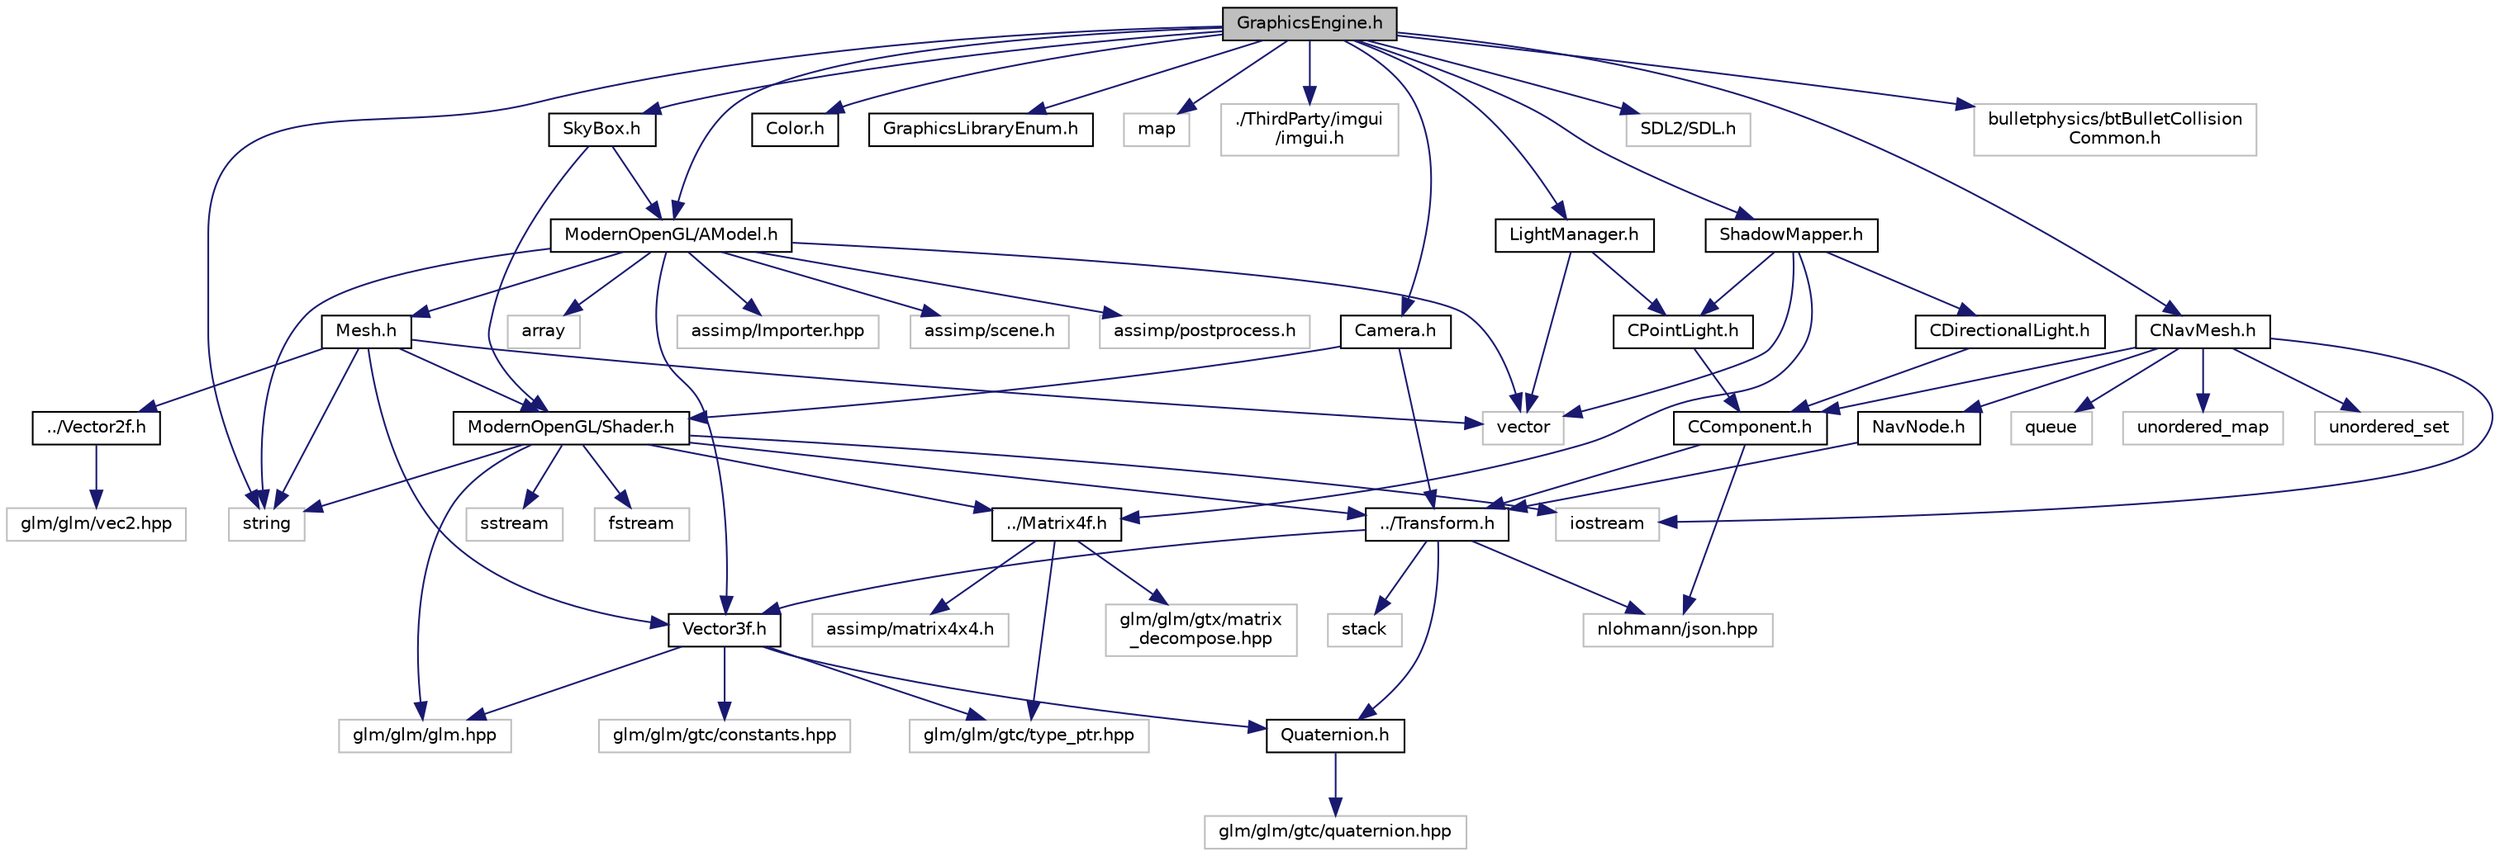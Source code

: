 digraph "GraphicsEngine.h"
{
 // LATEX_PDF_SIZE
  edge [fontname="Helvetica",fontsize="10",labelfontname="Helvetica",labelfontsize="10"];
  node [fontname="Helvetica",fontsize="10",shape=record];
  Node0 [label="GraphicsEngine.h",height=0.2,width=0.4,color="black", fillcolor="grey75", style="filled", fontcolor="black",tooltip="Graphics and Rendering."];
  Node0 -> Node1 [color="midnightblue",fontsize="10",style="solid",fontname="Helvetica"];
  Node1 [label="Camera.h",height=0.2,width=0.4,color="black", fillcolor="white", style="filled",URL="$_camera_8h.html",tooltip=" "];
  Node1 -> Node2 [color="midnightblue",fontsize="10",style="solid",fontname="Helvetica"];
  Node2 [label="ModernOpenGL/Shader.h",height=0.2,width=0.4,color="black", fillcolor="white", style="filled",URL="$_shader_8h.html",tooltip=" "];
  Node2 -> Node3 [color="midnightblue",fontsize="10",style="solid",fontname="Helvetica"];
  Node3 [label="glm/glm/glm.hpp",height=0.2,width=0.4,color="grey75", fillcolor="white", style="filled",tooltip=" "];
  Node2 -> Node4 [color="midnightblue",fontsize="10",style="solid",fontname="Helvetica"];
  Node4 [label="string",height=0.2,width=0.4,color="grey75", fillcolor="white", style="filled",tooltip=" "];
  Node2 -> Node5 [color="midnightblue",fontsize="10",style="solid",fontname="Helvetica"];
  Node5 [label="fstream",height=0.2,width=0.4,color="grey75", fillcolor="white", style="filled",tooltip=" "];
  Node2 -> Node6 [color="midnightblue",fontsize="10",style="solid",fontname="Helvetica"];
  Node6 [label="sstream",height=0.2,width=0.4,color="grey75", fillcolor="white", style="filled",tooltip=" "];
  Node2 -> Node7 [color="midnightblue",fontsize="10",style="solid",fontname="Helvetica"];
  Node7 [label="iostream",height=0.2,width=0.4,color="grey75", fillcolor="white", style="filled",tooltip=" "];
  Node2 -> Node8 [color="midnightblue",fontsize="10",style="solid",fontname="Helvetica"];
  Node8 [label="../Transform.h",height=0.2,width=0.4,color="black", fillcolor="white", style="filled",URL="$_transform_8h.html",tooltip=" "];
  Node8 -> Node9 [color="midnightblue",fontsize="10",style="solid",fontname="Helvetica"];
  Node9 [label="stack",height=0.2,width=0.4,color="grey75", fillcolor="white", style="filled",tooltip=" "];
  Node8 -> Node10 [color="midnightblue",fontsize="10",style="solid",fontname="Helvetica"];
  Node10 [label="nlohmann/json.hpp",height=0.2,width=0.4,color="grey75", fillcolor="white", style="filled",tooltip=" "];
  Node8 -> Node11 [color="midnightblue",fontsize="10",style="solid",fontname="Helvetica"];
  Node11 [label="Vector3f.h",height=0.2,width=0.4,color="black", fillcolor="white", style="filled",URL="$_vector3f_8h.html",tooltip=" "];
  Node11 -> Node3 [color="midnightblue",fontsize="10",style="solid",fontname="Helvetica"];
  Node11 -> Node12 [color="midnightblue",fontsize="10",style="solid",fontname="Helvetica"];
  Node12 [label="glm/glm/gtc/constants.hpp",height=0.2,width=0.4,color="grey75", fillcolor="white", style="filled",tooltip=" "];
  Node11 -> Node13 [color="midnightblue",fontsize="10",style="solid",fontname="Helvetica"];
  Node13 [label="glm/glm/gtc/type_ptr.hpp",height=0.2,width=0.4,color="grey75", fillcolor="white", style="filled",tooltip=" "];
  Node11 -> Node14 [color="midnightblue",fontsize="10",style="solid",fontname="Helvetica"];
  Node14 [label="Quaternion.h",height=0.2,width=0.4,color="black", fillcolor="white", style="filled",URL="$_quaternion_8h.html",tooltip=" "];
  Node14 -> Node15 [color="midnightblue",fontsize="10",style="solid",fontname="Helvetica"];
  Node15 [label="glm/glm/gtc/quaternion.hpp",height=0.2,width=0.4,color="grey75", fillcolor="white", style="filled",tooltip=" "];
  Node8 -> Node14 [color="midnightblue",fontsize="10",style="solid",fontname="Helvetica"];
  Node2 -> Node16 [color="midnightblue",fontsize="10",style="solid",fontname="Helvetica"];
  Node16 [label="../Matrix4f.h",height=0.2,width=0.4,color="black", fillcolor="white", style="filled",URL="$_matrix4f_8h.html",tooltip=" "];
  Node16 -> Node13 [color="midnightblue",fontsize="10",style="solid",fontname="Helvetica"];
  Node16 -> Node17 [color="midnightblue",fontsize="10",style="solid",fontname="Helvetica"];
  Node17 [label="glm/glm/gtx/matrix\l_decompose.hpp",height=0.2,width=0.4,color="grey75", fillcolor="white", style="filled",tooltip=" "];
  Node16 -> Node18 [color="midnightblue",fontsize="10",style="solid",fontname="Helvetica"];
  Node18 [label="assimp/matrix4x4.h",height=0.2,width=0.4,color="grey75", fillcolor="white", style="filled",tooltip=" "];
  Node1 -> Node8 [color="midnightblue",fontsize="10",style="solid",fontname="Helvetica"];
  Node0 -> Node19 [color="midnightblue",fontsize="10",style="solid",fontname="Helvetica"];
  Node19 [label="ModernOpenGL/AModel.h",height=0.2,width=0.4,color="black", fillcolor="white", style="filled",URL="$_a_model_8h.html",tooltip="Model of object."];
  Node19 -> Node4 [color="midnightblue",fontsize="10",style="solid",fontname="Helvetica"];
  Node19 -> Node20 [color="midnightblue",fontsize="10",style="solid",fontname="Helvetica"];
  Node20 [label="vector",height=0.2,width=0.4,color="grey75", fillcolor="white", style="filled",tooltip=" "];
  Node19 -> Node21 [color="midnightblue",fontsize="10",style="solid",fontname="Helvetica"];
  Node21 [label="array",height=0.2,width=0.4,color="grey75", fillcolor="white", style="filled",tooltip=" "];
  Node19 -> Node11 [color="midnightblue",fontsize="10",style="solid",fontname="Helvetica"];
  Node19 -> Node22 [color="midnightblue",fontsize="10",style="solid",fontname="Helvetica"];
  Node22 [label="Mesh.h",height=0.2,width=0.4,color="black", fillcolor="white", style="filled",URL="$_mesh_8h.html",tooltip=" "];
  Node22 -> Node2 [color="midnightblue",fontsize="10",style="solid",fontname="Helvetica"];
  Node22 -> Node4 [color="midnightblue",fontsize="10",style="solid",fontname="Helvetica"];
  Node22 -> Node20 [color="midnightblue",fontsize="10",style="solid",fontname="Helvetica"];
  Node22 -> Node11 [color="midnightblue",fontsize="10",style="solid",fontname="Helvetica"];
  Node22 -> Node23 [color="midnightblue",fontsize="10",style="solid",fontname="Helvetica"];
  Node23 [label="../Vector2f.h",height=0.2,width=0.4,color="black", fillcolor="white", style="filled",URL="$_vector2f_8h.html",tooltip=" "];
  Node23 -> Node24 [color="midnightblue",fontsize="10",style="solid",fontname="Helvetica"];
  Node24 [label="glm/glm/vec2.hpp",height=0.2,width=0.4,color="grey75", fillcolor="white", style="filled",tooltip=" "];
  Node19 -> Node25 [color="midnightblue",fontsize="10",style="solid",fontname="Helvetica"];
  Node25 [label="assimp/Importer.hpp",height=0.2,width=0.4,color="grey75", fillcolor="white", style="filled",tooltip=" "];
  Node19 -> Node26 [color="midnightblue",fontsize="10",style="solid",fontname="Helvetica"];
  Node26 [label="assimp/scene.h",height=0.2,width=0.4,color="grey75", fillcolor="white", style="filled",tooltip=" "];
  Node19 -> Node27 [color="midnightblue",fontsize="10",style="solid",fontname="Helvetica"];
  Node27 [label="assimp/postprocess.h",height=0.2,width=0.4,color="grey75", fillcolor="white", style="filled",tooltip=" "];
  Node0 -> Node28 [color="midnightblue",fontsize="10",style="solid",fontname="Helvetica"];
  Node28 [label="Color.h",height=0.2,width=0.4,color="black", fillcolor="white", style="filled",URL="$_color_8h.html",tooltip="colours as vector 3's. normalized from 0.0f to 1.0f"];
  Node0 -> Node29 [color="midnightblue",fontsize="10",style="solid",fontname="Helvetica"];
  Node29 [label="GraphicsLibraryEnum.h",height=0.2,width=0.4,color="black", fillcolor="white", style="filled",URL="$_graphics_library_enum_8h.html",tooltip=" "];
  Node0 -> Node4 [color="midnightblue",fontsize="10",style="solid",fontname="Helvetica"];
  Node0 -> Node30 [color="midnightblue",fontsize="10",style="solid",fontname="Helvetica"];
  Node30 [label="map",height=0.2,width=0.4,color="grey75", fillcolor="white", style="filled",tooltip=" "];
  Node0 -> Node31 [color="midnightblue",fontsize="10",style="solid",fontname="Helvetica"];
  Node31 [label="./ThirdParty/imgui\l/imgui.h",height=0.2,width=0.4,color="grey75", fillcolor="white", style="filled",tooltip=" "];
  Node0 -> Node32 [color="midnightblue",fontsize="10",style="solid",fontname="Helvetica"];
  Node32 [label="SkyBox.h",height=0.2,width=0.4,color="black", fillcolor="white", style="filled",URL="$_sky_box_8h.html",tooltip=" "];
  Node32 -> Node19 [color="midnightblue",fontsize="10",style="solid",fontname="Helvetica"];
  Node32 -> Node2 [color="midnightblue",fontsize="10",style="solid",fontname="Helvetica"];
  Node0 -> Node33 [color="midnightblue",fontsize="10",style="solid",fontname="Helvetica"];
  Node33 [label="LightManager.h",height=0.2,width=0.4,color="black", fillcolor="white", style="filled",URL="$_light_manager_8h.html",tooltip=" "];
  Node33 -> Node34 [color="midnightblue",fontsize="10",style="solid",fontname="Helvetica"];
  Node34 [label="CPointLight.h",height=0.2,width=0.4,color="black", fillcolor="white", style="filled",URL="$_c_point_light_8h.html",tooltip="Point Light Component."];
  Node34 -> Node35 [color="midnightblue",fontsize="10",style="solid",fontname="Helvetica"];
  Node35 [label="CComponent.h",height=0.2,width=0.4,color="black", fillcolor="white", style="filled",URL="$_c_component_8h.html",tooltip="Default Component, Components derive from this."];
  Node35 -> Node8 [color="midnightblue",fontsize="10",style="solid",fontname="Helvetica"];
  Node35 -> Node10 [color="midnightblue",fontsize="10",style="solid",fontname="Helvetica"];
  Node33 -> Node20 [color="midnightblue",fontsize="10",style="solid",fontname="Helvetica"];
  Node0 -> Node36 [color="midnightblue",fontsize="10",style="solid",fontname="Helvetica"];
  Node36 [label="ShadowMapper.h",height=0.2,width=0.4,color="black", fillcolor="white", style="filled",URL="$_shadow_mapper_8h.html",tooltip=" "];
  Node36 -> Node37 [color="midnightblue",fontsize="10",style="solid",fontname="Helvetica"];
  Node37 [label="CDirectionalLight.h",height=0.2,width=0.4,color="black", fillcolor="white", style="filled",URL="$_c_directional_light_8h.html",tooltip="Directional Light Component."];
  Node37 -> Node35 [color="midnightblue",fontsize="10",style="solid",fontname="Helvetica"];
  Node36 -> Node34 [color="midnightblue",fontsize="10",style="solid",fontname="Helvetica"];
  Node36 -> Node16 [color="midnightblue",fontsize="10",style="solid",fontname="Helvetica"];
  Node36 -> Node20 [color="midnightblue",fontsize="10",style="solid",fontname="Helvetica"];
  Node0 -> Node38 [color="midnightblue",fontsize="10",style="solid",fontname="Helvetica"];
  Node38 [label="SDL2/SDL.h",height=0.2,width=0.4,color="grey75", fillcolor="white", style="filled",tooltip=" "];
  Node0 -> Node39 [color="midnightblue",fontsize="10",style="solid",fontname="Helvetica"];
  Node39 [label="CNavMesh.h",height=0.2,width=0.4,color="black", fillcolor="white", style="filled",URL="$_c_nav_mesh_8h.html",tooltip="Navigation Mesh Component."];
  Node39 -> Node35 [color="midnightblue",fontsize="10",style="solid",fontname="Helvetica"];
  Node39 -> Node40 [color="midnightblue",fontsize="10",style="solid",fontname="Helvetica"];
  Node40 [label="NavNode.h",height=0.2,width=0.4,color="black", fillcolor="white", style="filled",URL="$_nav_node_8h.html",tooltip="Nodes belonging to Navigation Mesh."];
  Node40 -> Node8 [color="midnightblue",fontsize="10",style="solid",fontname="Helvetica"];
  Node39 -> Node7 [color="midnightblue",fontsize="10",style="solid",fontname="Helvetica"];
  Node39 -> Node41 [color="midnightblue",fontsize="10",style="solid",fontname="Helvetica"];
  Node41 [label="queue",height=0.2,width=0.4,color="grey75", fillcolor="white", style="filled",tooltip=" "];
  Node39 -> Node42 [color="midnightblue",fontsize="10",style="solid",fontname="Helvetica"];
  Node42 [label="unordered_map",height=0.2,width=0.4,color="grey75", fillcolor="white", style="filled",tooltip=" "];
  Node39 -> Node43 [color="midnightblue",fontsize="10",style="solid",fontname="Helvetica"];
  Node43 [label="unordered_set",height=0.2,width=0.4,color="grey75", fillcolor="white", style="filled",tooltip=" "];
  Node0 -> Node44 [color="midnightblue",fontsize="10",style="solid",fontname="Helvetica"];
  Node44 [label="bulletphysics/btBulletCollision\lCommon.h",height=0.2,width=0.4,color="grey75", fillcolor="white", style="filled",tooltip=" "];
}
